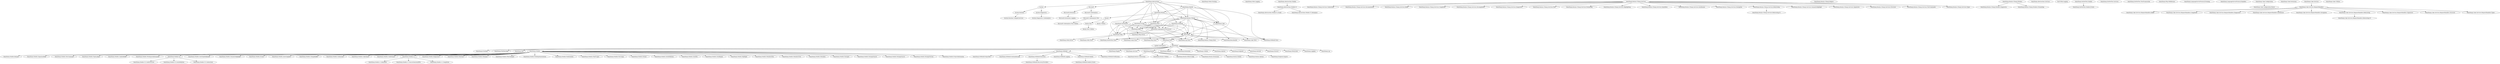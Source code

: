 digraph G {
0 [label="OmniSharp.Tests"];
1 [label="<global namespace>"];
2 [label="OmniSharp"];
3 [label="OmniSharp.Stdio"];
4 [label="OmniSharp.Stdio.Eventing"];
5 [label="OmniSharp.Stdio.Logging"];
6 [label="OmniSharp.Stdio.Tests"];
7 [label="OmniSharp.Abstractions"];
8 [label="OmniSharp.Eventing"];
9 [label="OmniSharp.FileWatching"];
10 [label="OmniSharp.Mef"];
11 [label="OmniSharp.Models"];
12 [label="OmniSharp.Models.Events"];
13 [label="OmniSharp.Models.AutoComplete"];
14 [label="OmniSharp.Models.ChangeBuffer"];
15 [label="OmniSharp.Models.CodeAction"];
16 [label="OmniSharp.Models.CodeCheck"];
17 [label="OmniSharp.Models.CodeFormat"];
18 [label="OmniSharp.Models.v1"];
19 [label="OmniSharp.Models.v1.Completion"];
20 [label="OmniSharp.Models.v1.InlayHints"];
21 [label="OmniSharp.Models.v1.SourceGeneratedFile"];
22 [label="OmniSharp.Models.Diagnostics"];
23 [label="OmniSharp.Models.FileClose"];
24 [label="OmniSharp.Models.FileOpen"];
25 [label="OmniSharp.Models.FilesChanged"];
26 [label="OmniSharp.Models.FindImplementations"];
27 [label="OmniSharp.Models.FindSymbols"];
28 [label="OmniSharp.Models.FindUsages"];
29 [label="OmniSharp.Models.FixUsings"];
30 [label="OmniSharp.Models.Format"];
31 [label="OmniSharp.Models.GotoDefinition"];
32 [label="OmniSharp.Models.GotoFile"];
33 [label="OmniSharp.Models.GotoRegion"];
34 [label="OmniSharp.Models.Highlight"];
35 [label="OmniSharp.Models.MembersFlat"];
36 [label="OmniSharp.Models.MembersTree"];
37 [label="OmniSharp.Models.Metadata"];
38 [label="OmniSharp.Models.Navigate"];
39 [label="OmniSharp.Models.PackageSearch"];
40 [label="OmniSharp.Models.PackageSource"];
41 [label="OmniSharp.Models.PackageVersion"];
42 [label="OmniSharp.Models.ProjectInformation"];
43 [label="OmniSharp.Models.Rename"];
44 [label="OmniSharp.Models.SignatureHelp"];
45 [label="OmniSharp.Models.TestCommand"];
46 [label="OmniSharp.Models.TypeLookup"];
47 [label="OmniSharp.Models.UpdateBuffer"];
48 [label="OmniSharp.Models.WorkspaceInformation"];
49 [label="OmniSharp.Models.V2"];
50 [label="OmniSharp.Models.V2.CodeActions"];
51 [label="OmniSharp.Models.V2.CodeStructure"];
52 [label="OmniSharp.Models.V2.GotoDefinition"];
53 [label="OmniSharp.Models.GotoTypeDefinition"];
54 [label="OmniSharp.Models.SemanticHighlight"];
55 [label="OmniSharp.Abstractions.Models"];
56 [label="OmniSharp.Abstractions.Models.V1"];
57 [label="OmniSharp.Abstractions.Models.V1.FixAll"];
58 [label="OmniSharp.Abstractions.Models.V1.ReAnalyze"];
59 [label="OmniSharp.MSBuild"];
60 [label="OmniSharp.MSBuild.Discovery"];
61 [label="OmniSharp.Plugins"];
62 [label="OmniSharp.Services"];
63 [label="System"];
64 [label="System.Runtime"];
65 [label="System.Runtime.CompilerServices"];
66 [label="Microsoft"];
67 [label="Microsoft.Extensions"];
68 [label="Microsoft.Extensions.Logging"];
69 [label="OmniSharp.Roslyn.CSharp"];
70 [label="OmniSharp.Roslyn"];
71 [label="OmniSharp.Roslyn.CSharp.Services"];
72 [label="OmniSharp.Roslyn.CSharp.Services.CodeActions"];
73 [label="OmniSharp.Roslyn.CSharp.Services.Documentation"];
74 [label="OmniSharp.Roslyn.CSharp.Services.Buffer"];
75 [label="OmniSharp.Roslyn.CSharp.Services.Completion"];
76 [label="OmniSharp.Roslyn.CSharp.Services.Decompilation"];
77 [label="OmniSharp.Roslyn.CSharp.Services.Diagnostics"];
78 [label="OmniSharp.Roslyn.CSharp.Services.Files"];
79 [label="OmniSharp.Roslyn.CSharp.Services.Formatting"];
80 [label="OmniSharp.Roslyn.CSharp.Services.Highlighting"];
81 [label="OmniSharp.Roslyn.CSharp.Services.InlayHints"];
82 [label="OmniSharp.Roslyn.CSharp.Services.Intellisense"];
83 [label="OmniSharp.Roslyn.CSharp.Services.Navigation"];
84 [label="OmniSharp.Roslyn.CSharp.Services.Refactoring"];
85 [label="OmniSharp.Roslyn.CSharp.Services.Refactoring.V2"];
86 [label="OmniSharp.Roslyn.CSharp.Services.SemanticHighlight"];
87 [label="OmniSharp.Roslyn.CSharp.Services.Signatures"];
88 [label="OmniSharp.Roslyn.CSharp.Services.Structure"];
89 [label="OmniSharp.Roslyn.CSharp.Services.TestCommands"];
90 [label="OmniSharp.Roslyn.CSharp.Services.Types"];
91 [label="OmniSharp.Roslyn.CSharp.Helpers"];
92 [label="OmniSharp.Roslyn.CSharp.Workers"];
93 [label="OmniSharp.Roslyn.CSharp.Workers.Diagnostics"];
94 [label="OmniSharp.Roslyn.CSharp.Workers.Formatting"];
95 [label="OmniSharp.Helpers"];
96 [label="OmniSharp.Roslyn"];
97 [label="OmniSharp.Roslyn.EditorConfig"];
98 [label="OmniSharp.Roslyn.Extensions"];
99 [label="OmniSharp.Roslyn.Models"];
100 [label="OmniSharp.Roslyn.Options"];
101 [label="OmniSharp.Roslyn.CodeActions"];
102 [label="OmniSharp.Roslyn.Utilities"];
103 [label="OmniSharp.Extensions"];
104 [label="OmniSharp.Abstractions.Services"];
105 [label="OmniSharp.Utilities"];
106 [label="Roslyn"];
107 [label="Roslyn.Utilities"];
108 [label="System.Diagnostics"];
109 [label="System.Diagnostics.CodeAnalysis"];
110 [label="OmniSharp.MSBuild"];
111 [label="OmniSharp.MSBuild.Logging"];
112 [label="OmniSharp.MSBuild.Models"];
113 [label="OmniSharp.MSBuild.Models.Events"];
114 [label="OmniSharp.MSBuild.Notification"];
115 [label="OmniSharp.MSBuild.ProjectFile"];
116 [label="OmniSharp.MSBuild.SolutionParsing"];
117 [label="OmniSharp.Options"];
118 [label="OmniSharp.Script"];
119 [label="OmniSharp.MSBuild.Tests"];
120 [label="OmniSharp.Roslyn.CSharp.Tests"];
121 [label="OmniSharp.Host"];
122 [label="OmniSharp.Endpoint"];
123 [label="OmniSharp.Endpoint.Exports"];
124 [label="OmniSharp.Internal"];
125 [label="OmniSharp.MSBuild.Discovery.Providers"];
126 [label="OmniSharp.Protocol"];
127 [label="TestUtility"];
128 [label="TestUtility.Logging"];
129 [label="Roslyn.Test"];
130 [label="Roslyn.Test.Utilities"];
131 [label="Microsoft.CodeAnalysis"];
132 [label="Microsoft.CodeAnalysis.Test"];
133 [label="Microsoft.CodeAnalysis.Test.Utilities"];
134 [label="OmniSharp.DotNetTest"];
135 [label="OmniSharp.DotNetTest.Models"];
136 [label="OmniSharp.DotNetTest.Models.Events"];
137 [label="OmniSharp.DotNetTest.Services"];
138 [label="OmniSharp.DotNetTest.TestFrameworks"];
139 [label="OmniSharp.DotNetTest.Tests"];
140 [label="OmniSharp.Http"];
141 [label="OmniSharp.Http.Middleware"];
142 [label="OmniSharp.Http.Tests"];
143 [label="OmniSharp.LanguageServerProtocol"];
144 [label="OmniSharp.LanguageServerProtocol.Eventing"];
145 [label="OmniSharp.LanguageServerProtocol.Handlers"];
146 [label="OmniSharp.Cake"];
147 [label="OmniSharp.Cake.Configuration"];
148 [label="OmniSharp.Cake.Configuration.Parser"];
149 [label="OmniSharp.Cake.Extensions"];
150 [label="OmniSharp.Cake.Services"];
151 [label="OmniSharp.Cake.Services.RequestHandlers"];
152 [label="OmniSharp.Cake.Services.RequestHandlers.Buffer"];
153 [label="OmniSharp.Cake.Services.RequestHandlers.Completion"];
154 [label="OmniSharp.Cake.Services.RequestHandlers.Diagnostics"];
155 [label="OmniSharp.Cake.Services.RequestHandlers.Intellisense"];
156 [label="OmniSharp.Cake.Services.RequestHandlers.Navigation"];
157 [label="OmniSharp.Cake.Services.RequestHandlers.Refactoring"];
158 [label="OmniSharp.Cake.Services.RequestHandlers.Refactoring.V2"];
159 [label="OmniSharp.Cake.Services.RequestHandlers.Signatures"];
160 [label="OmniSharp.Cake.Services.RequestHandlers.Structure"];
161 [label="OmniSharp.Cake.Services.RequestHandlers.Types"];
162 [label="OmniSharp.Cake.Utilities"];
163 [label="OmniSharp.Cake.Tests"];
164 [label="OmniSharp.Http.Driver"];
165 [label="OmniSharp.Stdio.Driver"];
166 [label="OmniSharp.Script.Tests"];
167 [label="OmniSharp.Shared"];
168 [label="OmniSharp.FileSystem"];
169 [label="OmniSharp.Logging"];
170 [label="OmniSharp.Lsp.Tests"];
171 [label="OmniSharp.Lsp"];
172 [label="OmniSharp.Benchmarks"];
0 -> 1;
0 -> 2;
2 -> 8;
2 -> 9;
2 -> 10;
2 -> 11;
2 -> 59;
2 -> 61;
2 -> 62;
2 -> 70;
2 -> 95;
2 -> 103;
2 -> 105;
2 -> 117;
2 -> 122;
2 -> 124;
2 -> 126;
2 -> 168;
2 -> 169;
2 -> 171;
3 -> 6;
3 -> 165;
7 -> 96;
7 -> 121;
7 -> 134;
7 -> 167;
7 -> 110;
7 -> 146;
7 -> 69;
7 -> 118;
7 -> 63;
7 -> 66;
11 -> 12;
11 -> 13;
11 -> 14;
11 -> 15;
11 -> 16;
11 -> 17;
11 -> 18;
11 -> 22;
11 -> 23;
11 -> 24;
11 -> 25;
11 -> 26;
11 -> 27;
11 -> 28;
11 -> 29;
11 -> 30;
11 -> 31;
11 -> 32;
11 -> 33;
11 -> 34;
11 -> 35;
11 -> 36;
11 -> 37;
11 -> 38;
11 -> 39;
11 -> 40;
11 -> 41;
11 -> 42;
11 -> 43;
11 -> 44;
11 -> 45;
11 -> 46;
11 -> 47;
11 -> 48;
11 -> 49;
11 -> 53;
11 -> 54;
18 -> 19;
18 -> 20;
18 -> 21;
49 -> 50;
49 -> 51;
49 -> 52;
55 -> 56;
56 -> 57;
56 -> 58;
59 -> 60;
59 -> 111;
59 -> 112;
59 -> 114;
59 -> 115;
59 -> 116;
60 -> 125;
63 -> 64;
63 -> 108;
64 -> 65;
66 -> 67;
66 -> 131;
67 -> 68;
69 -> 120;
69 -> 170;
69 -> 110;
69 -> 0;
69 -> 140;
69 -> 127;
69 -> 3;
69 -> 139;
69 -> 146;
69 -> 172;
69 -> 143;
69 -> 118;
70 -> 97;
70 -> 98;
70 -> 99;
70 -> 100;
70 -> 101;
70 -> 102;
71 -> 72;
71 -> 73;
71 -> 74;
71 -> 75;
71 -> 76;
71 -> 77;
71 -> 78;
71 -> 79;
71 -> 80;
71 -> 81;
71 -> 82;
71 -> 83;
71 -> 84;
71 -> 86;
71 -> 87;
71 -> 88;
71 -> 89;
71 -> 90;
84 -> 85;
92 -> 93;
92 -> 94;
96 -> 121;
96 -> 134;
96 -> 146;
96 -> 69;
96 -> 106;
106 -> 107;
106 -> 129;
108 -> 109;
110 -> 140;
110 -> 127;
110 -> 3;
110 -> 143;
110 -> 119;
112 -> 113;
118 -> 166;
118 -> 140;
118 -> 127;
118 -> 3;
118 -> 143;
121 -> 0;
121 -> 140;
121 -> 127;
121 -> 3;
121 -> 143;
122 -> 123;
127 -> 120;
127 -> 166;
127 -> 163;
127 -> 170;
127 -> 0;
127 -> 139;
127 -> 172;
127 -> 142;
127 -> 119;
129 -> 130;
131 -> 132;
132 -> 133;
134 -> 140;
134 -> 127;
134 -> 3;
134 -> 139;
134 -> 143;
135 -> 136;
140 -> 164;
140 -> 142;
143 -> 170;
143 -> 127;
143 -> 3;
146 -> 163;
146 -> 127;
147 -> 148;
150 -> 151;
151 -> 152;
151 -> 153;
151 -> 154;
151 -> 155;
151 -> 156;
151 -> 157;
151 -> 159;
151 -> 160;
151 -> 161;
157 -> 158;
167 -> 96;
167 -> 121;
167 -> 127;
167 -> 146;
167 -> 69;
167 -> 119;
}